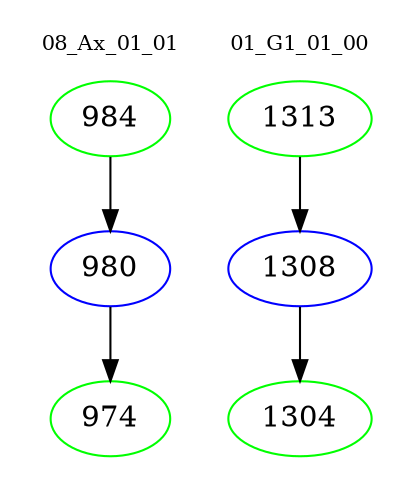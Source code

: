 digraph{
subgraph cluster_0 {
color = white
label = "08_Ax_01_01";
fontsize=10;
T0_984 [label="984", color="green"]
T0_984 -> T0_980 [color="black"]
T0_980 [label="980", color="blue"]
T0_980 -> T0_974 [color="black"]
T0_974 [label="974", color="green"]
}
subgraph cluster_1 {
color = white
label = "01_G1_01_00";
fontsize=10;
T1_1313 [label="1313", color="green"]
T1_1313 -> T1_1308 [color="black"]
T1_1308 [label="1308", color="blue"]
T1_1308 -> T1_1304 [color="black"]
T1_1304 [label="1304", color="green"]
}
}
